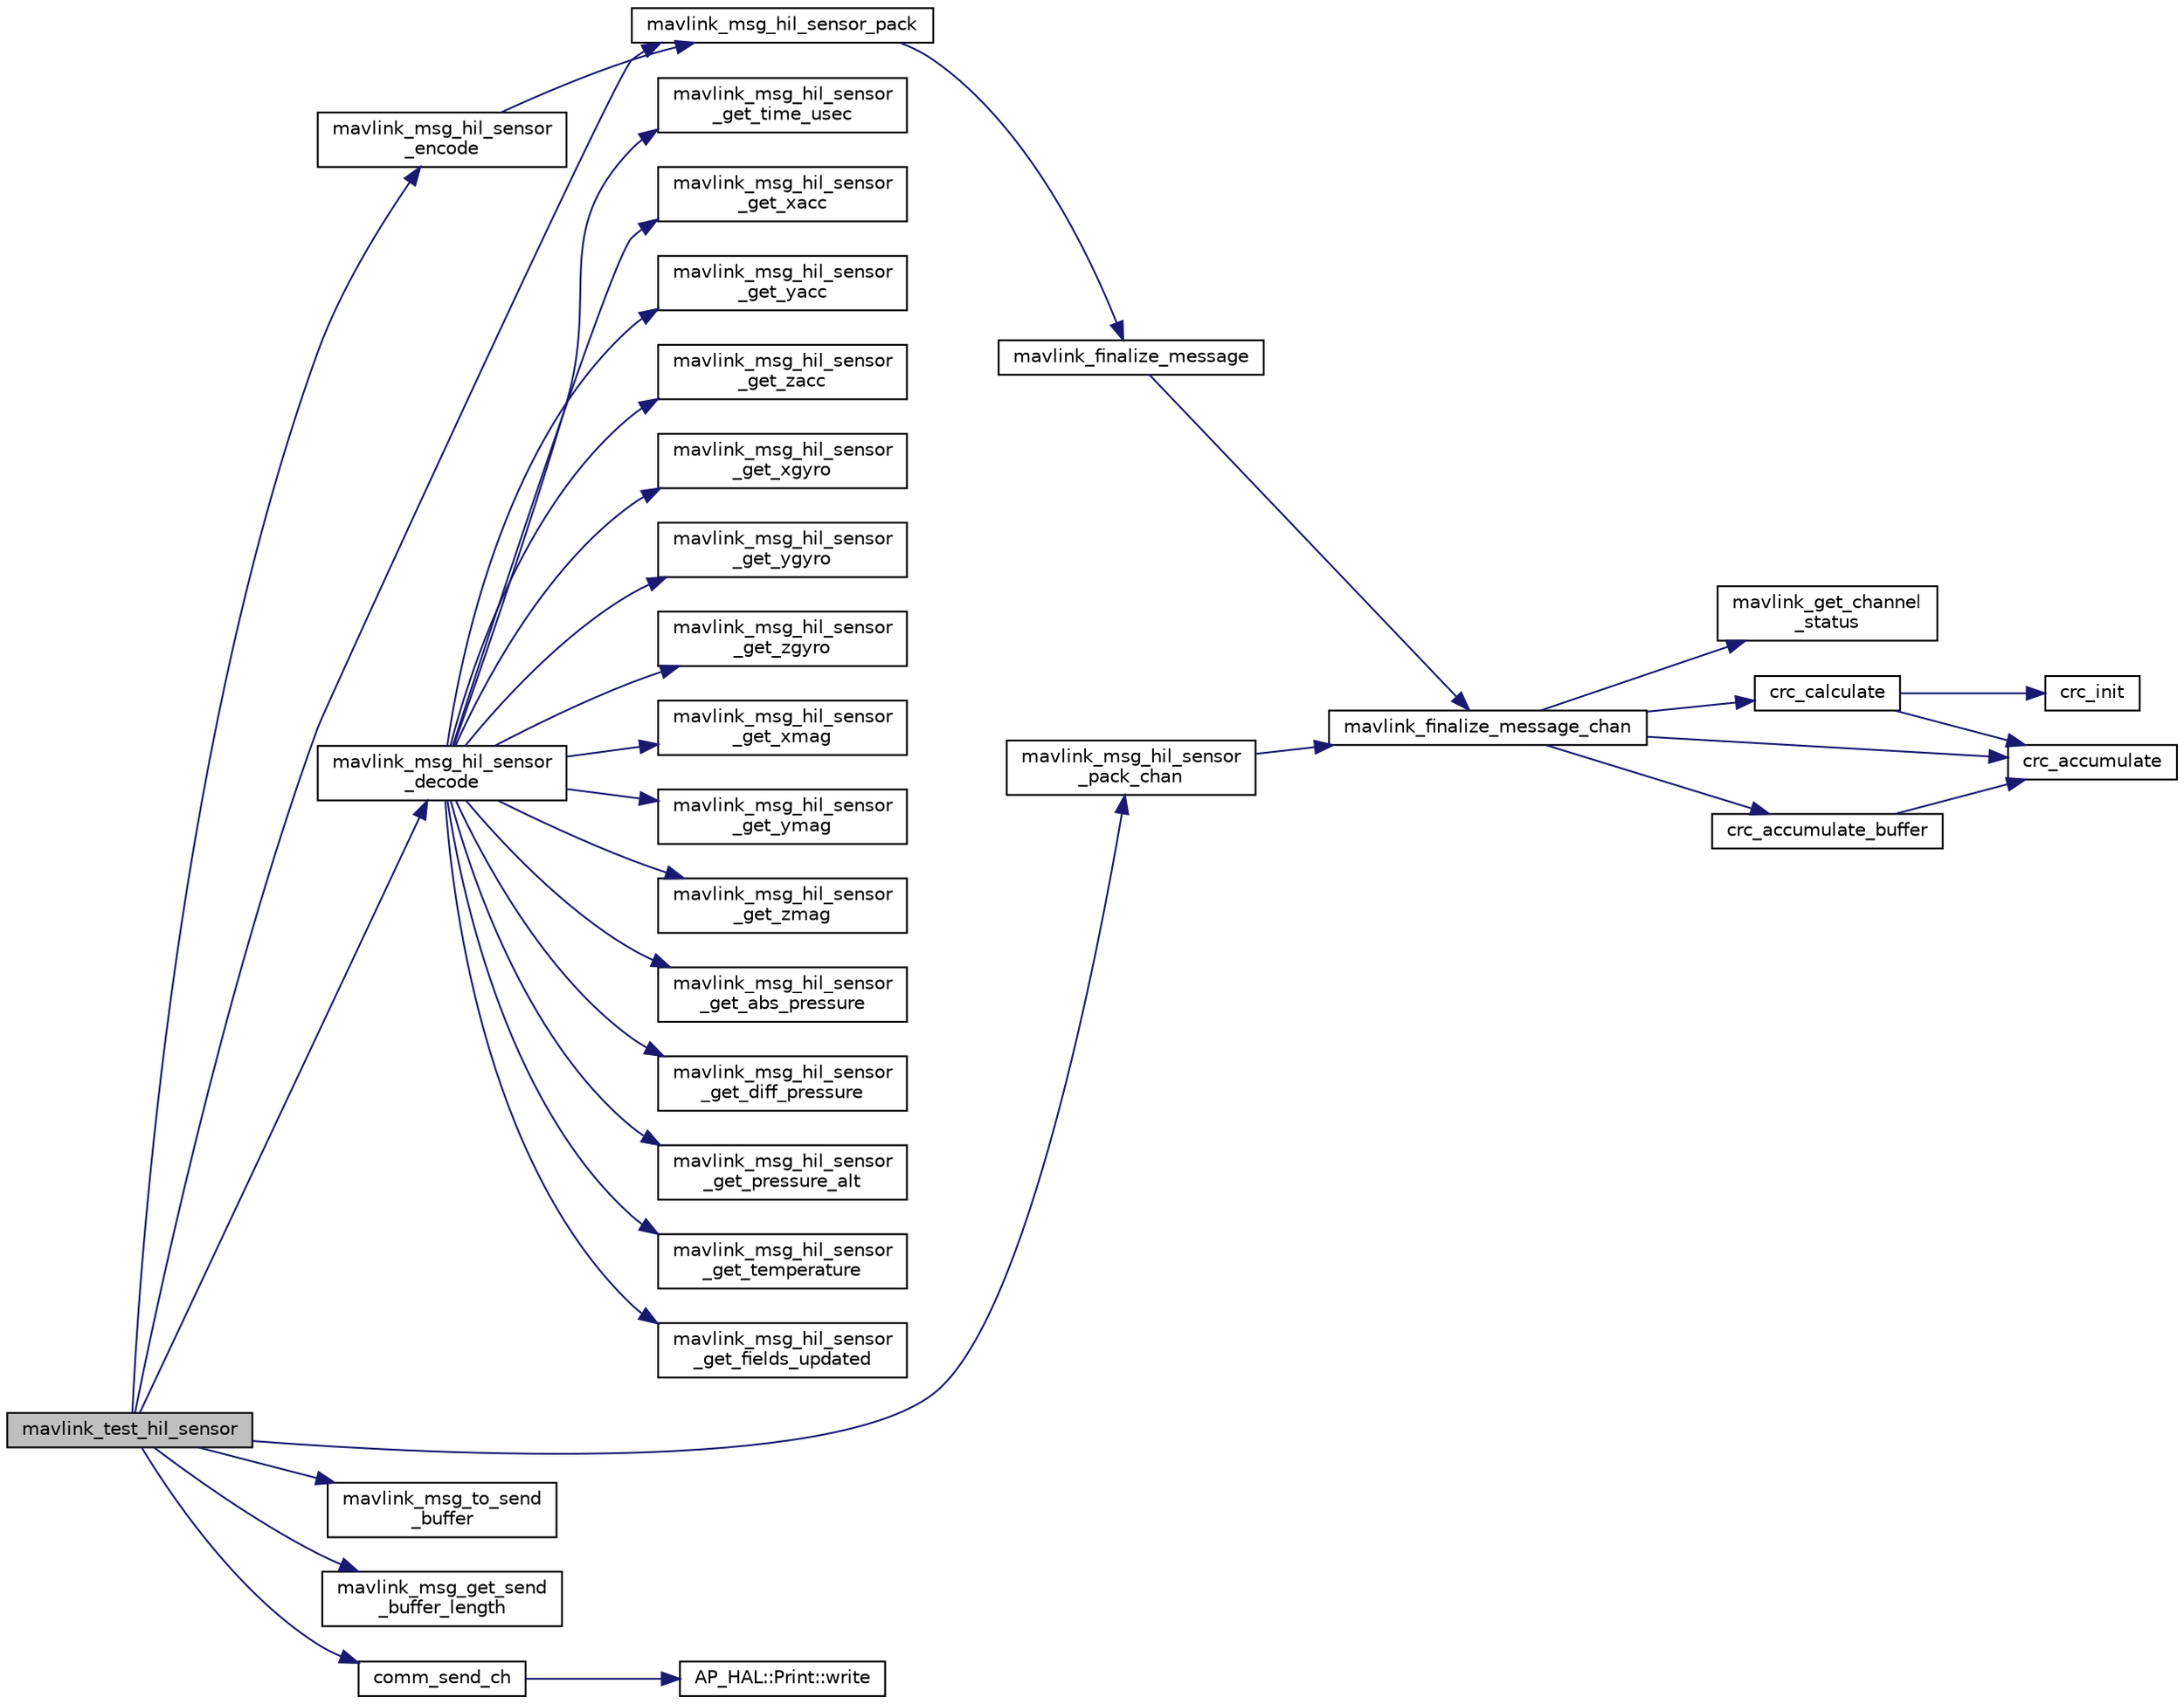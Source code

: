 digraph "mavlink_test_hil_sensor"
{
 // INTERACTIVE_SVG=YES
  edge [fontname="Helvetica",fontsize="10",labelfontname="Helvetica",labelfontsize="10"];
  node [fontname="Helvetica",fontsize="10",shape=record];
  rankdir="LR";
  Node1 [label="mavlink_test_hil_sensor",height=0.2,width=0.4,color="black", fillcolor="grey75", style="filled", fontcolor="black"];
  Node1 -> Node2 [color="midnightblue",fontsize="10",style="solid",fontname="Helvetica"];
  Node2 [label="mavlink_msg_hil_sensor\l_encode",height=0.2,width=0.4,color="black", fillcolor="white", style="filled",URL="$mavlink__msg__hil__sensor_8h.html#a08e8536d40cb93b3b3fc71be3b1cf279",tooltip="Encode a hil_sensor struct. "];
  Node2 -> Node3 [color="midnightblue",fontsize="10",style="solid",fontname="Helvetica"];
  Node3 [label="mavlink_msg_hil_sensor_pack",height=0.2,width=0.4,color="black", fillcolor="white", style="filled",URL="$mavlink__msg__hil__sensor_8h.html#af8248a2f30a6282571b4e6a0e790b2a4",tooltip="Pack a hil_sensor message. "];
  Node3 -> Node4 [color="midnightblue",fontsize="10",style="solid",fontname="Helvetica"];
  Node4 [label="mavlink_finalize_message",height=0.2,width=0.4,color="black", fillcolor="white", style="filled",URL="$mavlink__helpers_8h.html#af3bea083c5ec83f5b6570b2bd4a817d0",tooltip="Finalize a MAVLink message with MAVLINK_COMM_0 as default channel. "];
  Node4 -> Node5 [color="midnightblue",fontsize="10",style="solid",fontname="Helvetica"];
  Node5 [label="mavlink_finalize_message_chan",height=0.2,width=0.4,color="black", fillcolor="white", style="filled",URL="$mavlink__helpers_8h.html#aa66131138fc02101dcc73b4b556ab422",tooltip="Finalize a MAVLink message with channel assignment. "];
  Node5 -> Node6 [color="midnightblue",fontsize="10",style="solid",fontname="Helvetica"];
  Node6 [label="mavlink_get_channel\l_status",height=0.2,width=0.4,color="black", fillcolor="white", style="filled",URL="$mavlink__helpers_8h.html#ac006d308067f48514ca5c0cf0b046c28"];
  Node5 -> Node7 [color="midnightblue",fontsize="10",style="solid",fontname="Helvetica"];
  Node7 [label="crc_calculate",height=0.2,width=0.4,color="black", fillcolor="white", style="filled",URL="$checksum_8h.html#ab4264eb7b9e22aabb5cc3191bce35f4c",tooltip="Calculates the X.25 checksum on a byte buffer. "];
  Node7 -> Node8 [color="midnightblue",fontsize="10",style="solid",fontname="Helvetica"];
  Node8 [label="crc_init",height=0.2,width=0.4,color="black", fillcolor="white", style="filled",URL="$checksum_8h.html#aee738f6e20d31b027afdd966c79befae",tooltip="Initiliaze the buffer for the X.25 CRC. "];
  Node7 -> Node9 [color="midnightblue",fontsize="10",style="solid",fontname="Helvetica"];
  Node9 [label="crc_accumulate",height=0.2,width=0.4,color="black", fillcolor="white", style="filled",URL="$checksum_8h.html#ade2bbc31cd3b5b6d839556f56de61957",tooltip="Accumulate the X.25 CRC by adding one char at a time. "];
  Node5 -> Node10 [color="midnightblue",fontsize="10",style="solid",fontname="Helvetica"];
  Node10 [label="crc_accumulate_buffer",height=0.2,width=0.4,color="black", fillcolor="white", style="filled",URL="$checksum_8h.html#abcbaa800e8fcbcdf9bb48168657fbefd",tooltip="Accumulate the X.25 CRC by adding an array of bytes. "];
  Node10 -> Node9 [color="midnightblue",fontsize="10",style="solid",fontname="Helvetica"];
  Node5 -> Node9 [color="midnightblue",fontsize="10",style="solid",fontname="Helvetica"];
  Node1 -> Node11 [color="midnightblue",fontsize="10",style="solid",fontname="Helvetica"];
  Node11 [label="mavlink_msg_hil_sensor\l_decode",height=0.2,width=0.4,color="black", fillcolor="white", style="filled",URL="$mavlink__msg__hil__sensor_8h.html#a1a466472a4e34162bd652ba0ff53b29e",tooltip="Decode a hil_sensor message into a struct. "];
  Node11 -> Node12 [color="midnightblue",fontsize="10",style="solid",fontname="Helvetica"];
  Node12 [label="mavlink_msg_hil_sensor\l_get_time_usec",height=0.2,width=0.4,color="black", fillcolor="white", style="filled",URL="$mavlink__msg__hil__sensor_8h.html#a106e8d4b45bd87d9ab1327f0ce9f231a",tooltip="Send a hil_sensor message. "];
  Node11 -> Node13 [color="midnightblue",fontsize="10",style="solid",fontname="Helvetica"];
  Node13 [label="mavlink_msg_hil_sensor\l_get_xacc",height=0.2,width=0.4,color="black", fillcolor="white", style="filled",URL="$mavlink__msg__hil__sensor_8h.html#a45827c376c832c6341e991008741b5cf",tooltip="Get field xacc from hil_sensor message. "];
  Node11 -> Node14 [color="midnightblue",fontsize="10",style="solid",fontname="Helvetica"];
  Node14 [label="mavlink_msg_hil_sensor\l_get_yacc",height=0.2,width=0.4,color="black", fillcolor="white", style="filled",URL="$mavlink__msg__hil__sensor_8h.html#aaba2847c8f75d2294006c0424a80ea83",tooltip="Get field yacc from hil_sensor message. "];
  Node11 -> Node15 [color="midnightblue",fontsize="10",style="solid",fontname="Helvetica"];
  Node15 [label="mavlink_msg_hil_sensor\l_get_zacc",height=0.2,width=0.4,color="black", fillcolor="white", style="filled",URL="$mavlink__msg__hil__sensor_8h.html#a8719316cabb4afe270fffb20e5e33736",tooltip="Get field zacc from hil_sensor message. "];
  Node11 -> Node16 [color="midnightblue",fontsize="10",style="solid",fontname="Helvetica"];
  Node16 [label="mavlink_msg_hil_sensor\l_get_xgyro",height=0.2,width=0.4,color="black", fillcolor="white", style="filled",URL="$mavlink__msg__hil__sensor_8h.html#aa53d1e89bb6a9d79d5b8c144c0f9ea4b",tooltip="Get field xgyro from hil_sensor message. "];
  Node11 -> Node17 [color="midnightblue",fontsize="10",style="solid",fontname="Helvetica"];
  Node17 [label="mavlink_msg_hil_sensor\l_get_ygyro",height=0.2,width=0.4,color="black", fillcolor="white", style="filled",URL="$mavlink__msg__hil__sensor_8h.html#a4870427b23de98ca8e47dd17ea00db8e",tooltip="Get field ygyro from hil_sensor message. "];
  Node11 -> Node18 [color="midnightblue",fontsize="10",style="solid",fontname="Helvetica"];
  Node18 [label="mavlink_msg_hil_sensor\l_get_zgyro",height=0.2,width=0.4,color="black", fillcolor="white", style="filled",URL="$mavlink__msg__hil__sensor_8h.html#af2dc0862d30c5697c61a1168a78175eb",tooltip="Get field zgyro from hil_sensor message. "];
  Node11 -> Node19 [color="midnightblue",fontsize="10",style="solid",fontname="Helvetica"];
  Node19 [label="mavlink_msg_hil_sensor\l_get_xmag",height=0.2,width=0.4,color="black", fillcolor="white", style="filled",URL="$mavlink__msg__hil__sensor_8h.html#a612caf3f38414c3ce42ce097b056bc1c",tooltip="Get field xmag from hil_sensor message. "];
  Node11 -> Node20 [color="midnightblue",fontsize="10",style="solid",fontname="Helvetica"];
  Node20 [label="mavlink_msg_hil_sensor\l_get_ymag",height=0.2,width=0.4,color="black", fillcolor="white", style="filled",URL="$mavlink__msg__hil__sensor_8h.html#aa18ef1b0217c0c7fa0358285e7577e20",tooltip="Get field ymag from hil_sensor message. "];
  Node11 -> Node21 [color="midnightblue",fontsize="10",style="solid",fontname="Helvetica"];
  Node21 [label="mavlink_msg_hil_sensor\l_get_zmag",height=0.2,width=0.4,color="black", fillcolor="white", style="filled",URL="$mavlink__msg__hil__sensor_8h.html#a7585ba1c52817e5b3567c643343dce84",tooltip="Get field zmag from hil_sensor message. "];
  Node11 -> Node22 [color="midnightblue",fontsize="10",style="solid",fontname="Helvetica"];
  Node22 [label="mavlink_msg_hil_sensor\l_get_abs_pressure",height=0.2,width=0.4,color="black", fillcolor="white", style="filled",URL="$mavlink__msg__hil__sensor_8h.html#a1431de0c20508f32b3bec529f3326746",tooltip="Get field abs_pressure from hil_sensor message. "];
  Node11 -> Node23 [color="midnightblue",fontsize="10",style="solid",fontname="Helvetica"];
  Node23 [label="mavlink_msg_hil_sensor\l_get_diff_pressure",height=0.2,width=0.4,color="black", fillcolor="white", style="filled",URL="$mavlink__msg__hil__sensor_8h.html#a9cded2f007ad5f7edb8532b11e873e3a",tooltip="Get field diff_pressure from hil_sensor message. "];
  Node11 -> Node24 [color="midnightblue",fontsize="10",style="solid",fontname="Helvetica"];
  Node24 [label="mavlink_msg_hil_sensor\l_get_pressure_alt",height=0.2,width=0.4,color="black", fillcolor="white", style="filled",URL="$mavlink__msg__hil__sensor_8h.html#a8cf0e5250a086dfdfa0bb846f15f669f",tooltip="Get field pressure_alt from hil_sensor message. "];
  Node11 -> Node25 [color="midnightblue",fontsize="10",style="solid",fontname="Helvetica"];
  Node25 [label="mavlink_msg_hil_sensor\l_get_temperature",height=0.2,width=0.4,color="black", fillcolor="white", style="filled",URL="$mavlink__msg__hil__sensor_8h.html#a9f90a0afc350857a371621932f9abec1",tooltip="Get field temperature from hil_sensor message. "];
  Node11 -> Node26 [color="midnightblue",fontsize="10",style="solid",fontname="Helvetica"];
  Node26 [label="mavlink_msg_hil_sensor\l_get_fields_updated",height=0.2,width=0.4,color="black", fillcolor="white", style="filled",URL="$mavlink__msg__hil__sensor_8h.html#ae02421ff76bc8f65e60082ede691430c",tooltip="Get field fields_updated from hil_sensor message. "];
  Node1 -> Node3 [color="midnightblue",fontsize="10",style="solid",fontname="Helvetica"];
  Node1 -> Node27 [color="midnightblue",fontsize="10",style="solid",fontname="Helvetica"];
  Node27 [label="mavlink_msg_hil_sensor\l_pack_chan",height=0.2,width=0.4,color="black", fillcolor="white", style="filled",URL="$mavlink__msg__hil__sensor_8h.html#a70eff3689ecf8a7fae832a0757423bcd",tooltip="Pack a hil_sensor message on a channel. "];
  Node27 -> Node5 [color="midnightblue",fontsize="10",style="solid",fontname="Helvetica"];
  Node1 -> Node28 [color="midnightblue",fontsize="10",style="solid",fontname="Helvetica"];
  Node28 [label="mavlink_msg_to_send\l_buffer",height=0.2,width=0.4,color="black", fillcolor="white", style="filled",URL="$mavlink__helpers_8h.html#afea0a9befa84822fd62c2899ea0d849e",tooltip="Pack a message to send it over a serial byte stream. "];
  Node1 -> Node29 [color="midnightblue",fontsize="10",style="solid",fontname="Helvetica"];
  Node29 [label="mavlink_msg_get_send\l_buffer_length",height=0.2,width=0.4,color="black", fillcolor="white", style="filled",URL="$protocol_8h.html#aa86c08f27aabb7a2e12a67f189f590c8",tooltip="Get the required buffer size for this message. "];
  Node1 -> Node30 [color="midnightblue",fontsize="10",style="solid",fontname="Helvetica"];
  Node30 [label="comm_send_ch",height=0.2,width=0.4,color="black", fillcolor="white", style="filled",URL="$GCS__MAVLink_8h.html#ab753873a1ee10adedd0ce246311468f8"];
  Node30 -> Node31 [color="midnightblue",fontsize="10",style="solid",fontname="Helvetica"];
  Node31 [label="AP_HAL::Print::write",height=0.2,width=0.4,color="black", fillcolor="white", style="filled",URL="$classAP__HAL_1_1Print.html#acc65391952a43334f8f5c9bef341f501"];
}

